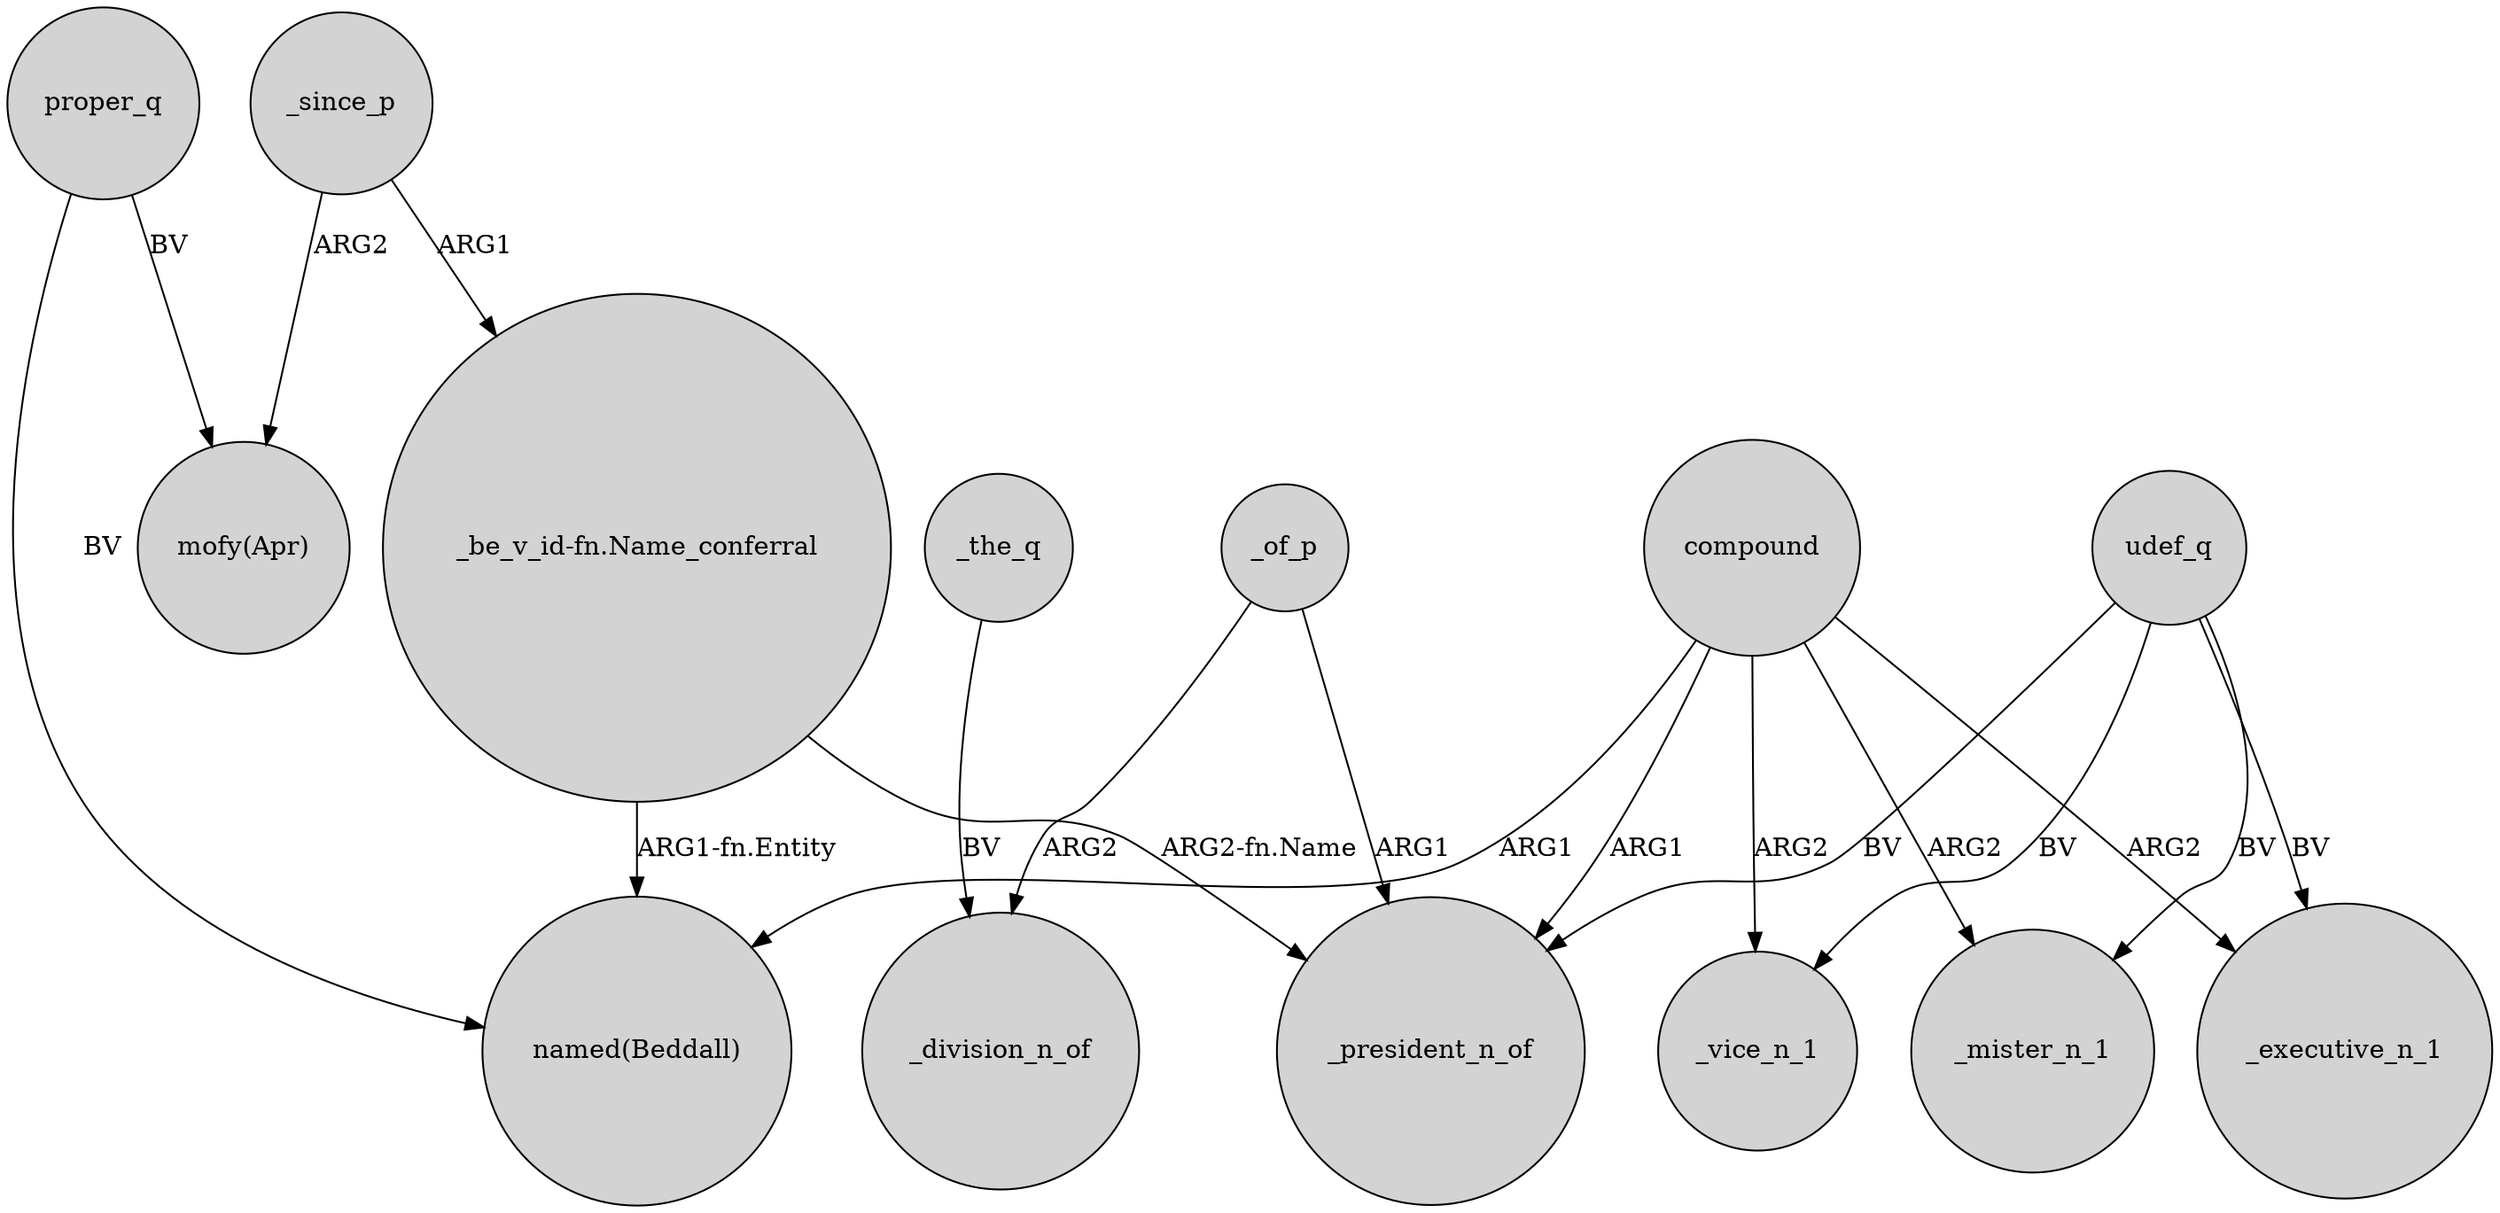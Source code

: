 digraph {
	node [shape=circle style=filled]
	proper_q -> "mofy(Apr)" [label=BV]
	_of_p -> _division_n_of [label=ARG2]
	compound -> _president_n_of [label=ARG1]
	_since_p -> "_be_v_id-fn.Name_conferral" [label=ARG1]
	udef_q -> _vice_n_1 [label=BV]
	compound -> "named(Beddall)" [label=ARG1]
	compound -> _mister_n_1 [label=ARG2]
	udef_q -> _mister_n_1 [label=BV]
	"_be_v_id-fn.Name_conferral" -> _president_n_of [label="ARG2-fn.Name"]
	_since_p -> "mofy(Apr)" [label=ARG2]
	_of_p -> _president_n_of [label=ARG1]
	_the_q -> _division_n_of [label=BV]
	udef_q -> _president_n_of [label=BV]
	proper_q -> "named(Beddall)" [label=BV]
	"_be_v_id-fn.Name_conferral" -> "named(Beddall)" [label="ARG1-fn.Entity"]
	udef_q -> _executive_n_1 [label=BV]
	compound -> _executive_n_1 [label=ARG2]
	compound -> _vice_n_1 [label=ARG2]
}
